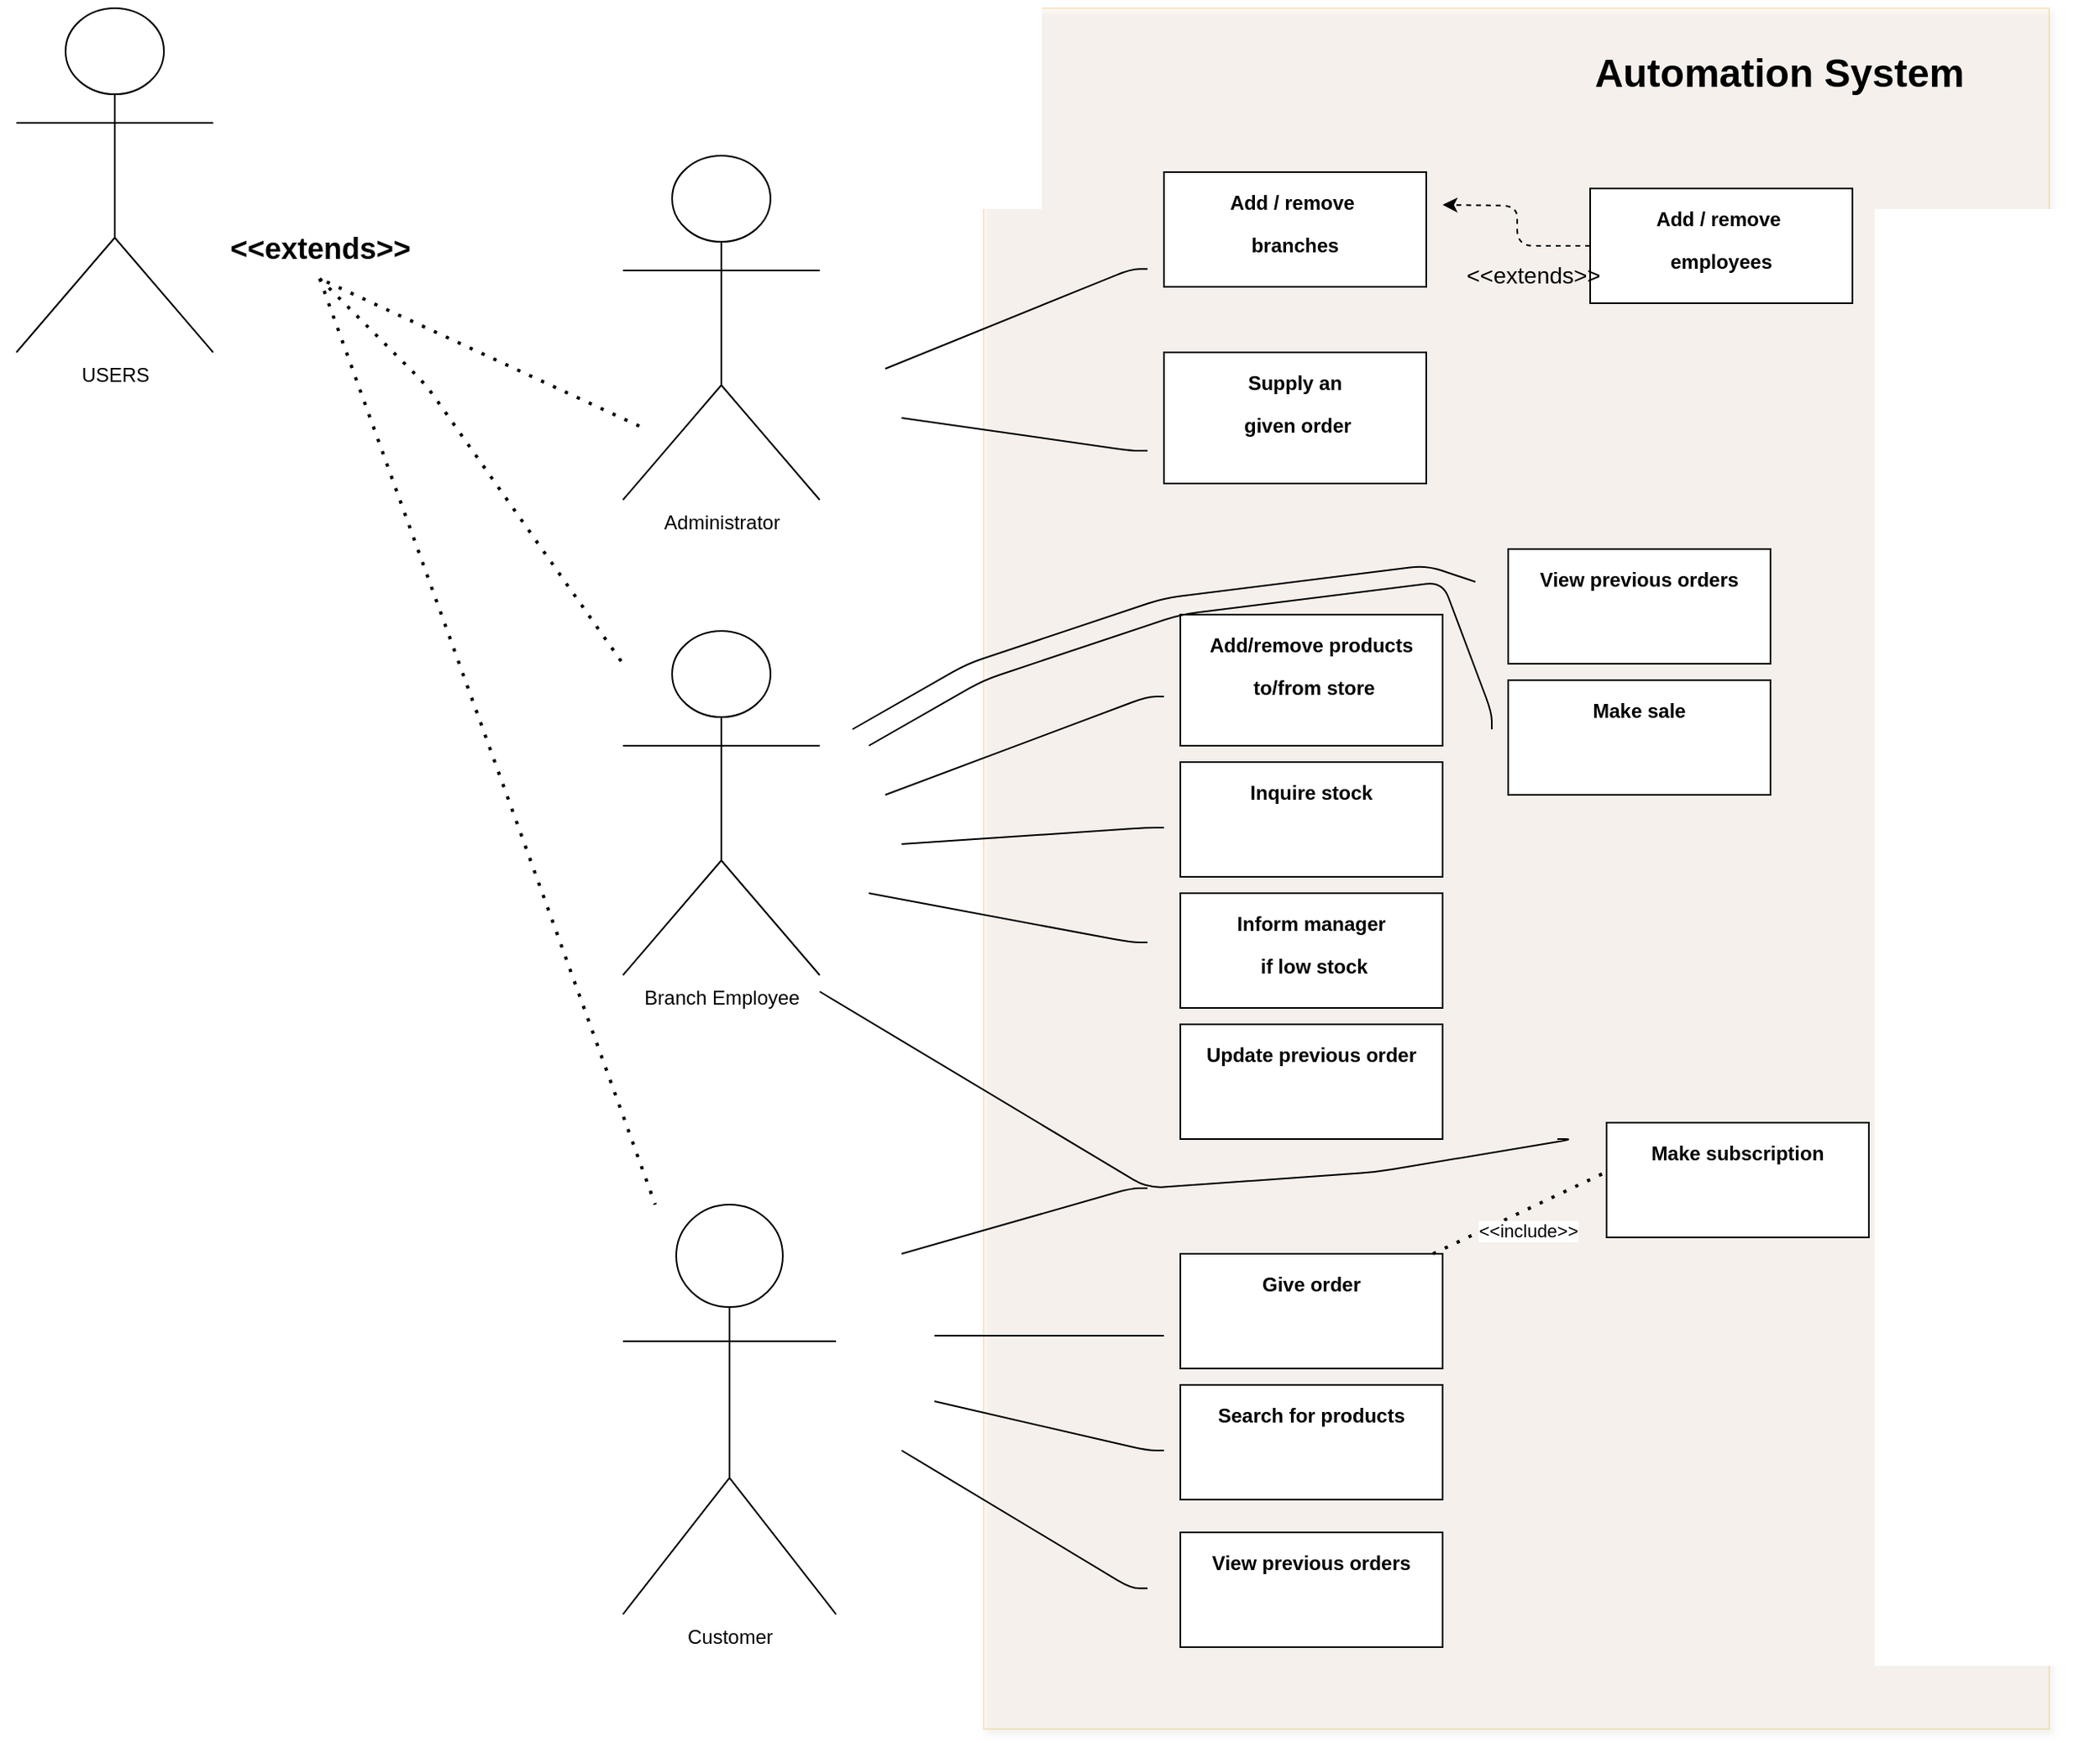 <mxfile version="14.4.4" type="github">
  <diagram name="Page-1" id="929967ad-93f9-6ef4-fab6-5d389245f69c">
    <mxGraphModel dx="3135.5" dy="764" grid="1" gridSize="10" guides="1" tooltips="1" connect="1" arrows="1" fold="1" page="1" pageScale="1.5" pageWidth="1169" pageHeight="826" background="none" math="0" shadow="0">
      <root>
        <mxCell id="0" style=";html=1;" />
        <mxCell id="1" style=";html=1;" parent="0" />
        <mxCell id="-08WzBZ378TP7Y1w8z8J-14" value="&lt;p style=&quot;line-height: 150% ; font-size: 15px&quot;&gt;&lt;br&gt;&lt;/p&gt;" style="rounded=0;whiteSpace=wrap;html=1;shadow=1;opacity=20;fillColor=#ffe6cc;strokeColor=#d79b00;" parent="1" vertex="1">
          <mxGeometry x="330" y="180" width="650" height="1050" as="geometry" />
        </mxCell>
        <mxCell id="1672d66443f91eb5-4" value="&lt;p&gt;Supply an&lt;/p&gt;&lt;p&gt;&amp;nbsp;given order&lt;/p&gt;" style="shape=rect;html=1;overflow=fill;whiteSpace=wrap;align=center;fontStyle=1" parent="1" vertex="1">
          <mxGeometry x="440" y="390" width="160" height="80" as="geometry" />
        </mxCell>
        <mxCell id="1672d66443f91eb5-5" value="&lt;p&gt;Update previous order&lt;/p&gt;" style="shape=rect;html=1;overflow=fill;whiteSpace=wrap;align=center;fontStyle=1" parent="1" vertex="1">
          <mxGeometry x="450" y="800" width="160" height="70" as="geometry" />
        </mxCell>
        <mxCell id="1672d66443f91eb5-6" value="&lt;p&gt;Give order&lt;/p&gt;" style="shape=rect;html=1;overflow=fill;whiteSpace=wrap;align=center;fontStyle=1" parent="1" vertex="1">
          <mxGeometry x="450" y="940" width="160" height="70" as="geometry" />
        </mxCell>
        <mxCell id="1672d66443f91eb5-7" value="&lt;p&gt;Add / remove&amp;nbsp;&lt;/p&gt;&lt;p&gt;branches&lt;/p&gt;" style="shape=rect;html=1;overflow=fill;whiteSpace=wrap;align=center;fontStyle=1" parent="1" vertex="1">
          <mxGeometry x="440" y="280" width="160" height="70" as="geometry" />
        </mxCell>
        <mxCell id="-08WzBZ378TP7Y1w8z8J-17" value="" style="edgeStyle=orthogonalEdgeStyle;rounded=1;orthogonalLoop=1;jettySize=auto;html=1;dashed=1;" parent="1" source="1672d66443f91eb5-8" edge="1">
          <mxGeometry relative="1" as="geometry">
            <mxPoint x="610" y="300" as="targetPoint" />
          </mxGeometry>
        </mxCell>
        <mxCell id="1672d66443f91eb5-8" value="&lt;p&gt;Add / remove&amp;nbsp;&lt;/p&gt;&lt;p&gt;employees&lt;/p&gt;" style="shape=rect;html=1;overflow=fill;whiteSpace=wrap;align=center;fontStyle=1" parent="1" vertex="1">
          <mxGeometry x="700" y="290" width="160" height="70" as="geometry" />
        </mxCell>
        <mxCell id="1672d66443f91eb5-9" value="&lt;p&gt;Inquire stock&lt;/p&gt;" style="shape=rect;html=1;overflow=fill;whiteSpace=wrap;align=center;fontStyle=1" parent="1" vertex="1">
          <mxGeometry x="450" y="640" width="160" height="70" as="geometry" />
        </mxCell>
        <mxCell id="1672d66443f91eb5-23" value="Automation System" style="text;strokeColor=none;fillColor=none;html=1;fontSize=24;fontStyle=1;verticalAlign=middle;align=center;" parent="1" vertex="1">
          <mxGeometry x="620" y="200" width="390" height="40" as="geometry" />
        </mxCell>
        <mxCell id="-08WzBZ378TP7Y1w8z8J-1" value="Administrator" style="shape=umlActor;verticalLabelPosition=bottom;verticalAlign=top;html=1;outlineConnect=0;" parent="1" vertex="1">
          <mxGeometry x="110" y="270" width="120" height="210" as="geometry" />
        </mxCell>
        <mxCell id="-08WzBZ378TP7Y1w8z8J-4" value="Branch Employee" style="shape=umlActor;verticalLabelPosition=bottom;verticalAlign=top;html=1;outlineConnect=0;" parent="1" vertex="1">
          <mxGeometry x="110" y="560" width="120" height="210" as="geometry" />
        </mxCell>
        <mxCell id="-08WzBZ378TP7Y1w8z8J-5" value="Customer" style="shape=umlActor;verticalLabelPosition=bottom;verticalAlign=top;html=1;outlineConnect=0;" parent="1" vertex="1">
          <mxGeometry x="110" y="910" width="130" height="250" as="geometry" />
        </mxCell>
        <mxCell id="-08WzBZ378TP7Y1w8z8J-12" value="&lt;p&gt;Add/remove products&lt;/p&gt;&lt;p&gt;&amp;nbsp;to/from store&lt;/p&gt;" style="shape=rect;html=1;overflow=fill;whiteSpace=wrap;align=center;fontStyle=1" parent="1" vertex="1">
          <mxGeometry x="450" y="550" width="160" height="80" as="geometry" />
        </mxCell>
        <mxCell id="-08WzBZ378TP7Y1w8z8J-13" value="&lt;p&gt;Inform manager&lt;/p&gt;&lt;p&gt;&amp;nbsp;if low stock&lt;/p&gt;" style="shape=rect;html=1;overflow=fill;whiteSpace=wrap;align=center;fontStyle=1" parent="1" vertex="1">
          <mxGeometry x="450" y="720" width="160" height="70" as="geometry" />
        </mxCell>
        <mxCell id="-08WzBZ378TP7Y1w8z8J-15" value="&lt;p&gt;Search for products&lt;/p&gt;" style="shape=rect;html=1;overflow=fill;whiteSpace=wrap;align=center;fontStyle=1" parent="1" vertex="1">
          <mxGeometry x="450" y="1020" width="160" height="70" as="geometry" />
        </mxCell>
        <mxCell id="-08WzBZ378TP7Y1w8z8J-16" value="&lt;p&gt;View previous orders&lt;/p&gt;" style="shape=rect;html=1;overflow=fill;whiteSpace=wrap;align=center;fontStyle=1" parent="1" vertex="1">
          <mxGeometry x="450" y="1110" width="160" height="70" as="geometry" />
        </mxCell>
        <mxCell id="-08WzBZ378TP7Y1w8z8J-20" value="" style="endArrow=none;html=1;" parent="1" edge="1">
          <mxGeometry width="50" height="50" relative="1" as="geometry">
            <mxPoint x="280" y="430" as="sourcePoint" />
            <mxPoint x="430" y="450" as="targetPoint" />
            <Array as="points">
              <mxPoint x="420" y="450" />
            </Array>
          </mxGeometry>
        </mxCell>
        <mxCell id="-08WzBZ378TP7Y1w8z8J-21" value="&lt;font style=&quot;font-size: 14px ; font-weight: normal&quot;&gt;&amp;lt;&amp;lt;extends&amp;gt;&amp;gt;&lt;/font&gt;" style="text;strokeColor=none;fillColor=none;html=1;fontSize=24;fontStyle=1;verticalAlign=middle;align=center;" parent="1" vertex="1">
          <mxGeometry x="470" y="320" width="390" height="40" as="geometry" />
        </mxCell>
        <mxCell id="-08WzBZ378TP7Y1w8z8J-22" value="" style="endArrow=none;html=1;" parent="1" edge="1">
          <mxGeometry width="50" height="50" relative="1" as="geometry">
            <mxPoint x="270" y="400" as="sourcePoint" />
            <mxPoint x="430" y="339.17" as="targetPoint" />
            <Array as="points">
              <mxPoint x="420" y="339.17" />
            </Array>
          </mxGeometry>
        </mxCell>
        <mxCell id="-08WzBZ378TP7Y1w8z8J-23" value="" style="endArrow=none;html=1;" parent="1" edge="1">
          <mxGeometry width="50" height="50" relative="1" as="geometry">
            <mxPoint x="270" y="660" as="sourcePoint" />
            <mxPoint x="440" y="600" as="targetPoint" />
            <Array as="points">
              <mxPoint x="430" y="600" />
            </Array>
          </mxGeometry>
        </mxCell>
        <mxCell id="-08WzBZ378TP7Y1w8z8J-24" value="" style="endArrow=none;html=1;" parent="1" edge="1">
          <mxGeometry width="50" height="50" relative="1" as="geometry">
            <mxPoint x="260" y="720" as="sourcePoint" />
            <mxPoint x="430" y="750" as="targetPoint" />
            <Array as="points">
              <mxPoint x="420" y="750" />
            </Array>
          </mxGeometry>
        </mxCell>
        <mxCell id="-08WzBZ378TP7Y1w8z8J-25" value="" style="endArrow=none;html=1;" parent="1" edge="1">
          <mxGeometry width="50" height="50" relative="1" as="geometry">
            <mxPoint x="280" y="690" as="sourcePoint" />
            <mxPoint x="440" y="680" as="targetPoint" />
            <Array as="points">
              <mxPoint x="430" y="680" />
            </Array>
          </mxGeometry>
        </mxCell>
        <mxCell id="-08WzBZ378TP7Y1w8z8J-26" value="" style="endArrow=none;html=1;" parent="1" edge="1">
          <mxGeometry width="50" height="50" relative="1" as="geometry">
            <mxPoint x="280" y="940" as="sourcePoint" />
            <mxPoint x="430" y="900" as="targetPoint" />
            <Array as="points">
              <mxPoint x="420" y="900" />
            </Array>
          </mxGeometry>
        </mxCell>
        <mxCell id="-08WzBZ378TP7Y1w8z8J-27" value="" style="endArrow=none;html=1;" parent="1" edge="1">
          <mxGeometry width="50" height="50" relative="1" as="geometry">
            <mxPoint x="300" y="990" as="sourcePoint" />
            <mxPoint x="440" y="990" as="targetPoint" />
            <Array as="points">
              <mxPoint x="430" y="990" />
            </Array>
          </mxGeometry>
        </mxCell>
        <mxCell id="-08WzBZ378TP7Y1w8z8J-28" value="" style="endArrow=none;html=1;" parent="1" edge="1">
          <mxGeometry width="50" height="50" relative="1" as="geometry">
            <mxPoint x="300" y="1030" as="sourcePoint" />
            <mxPoint x="440" y="1060" as="targetPoint" />
            <Array as="points">
              <mxPoint x="430" y="1060" />
            </Array>
          </mxGeometry>
        </mxCell>
        <mxCell id="-08WzBZ378TP7Y1w8z8J-29" value="" style="endArrow=none;html=1;" parent="1" edge="1">
          <mxGeometry width="50" height="50" relative="1" as="geometry">
            <mxPoint x="280" y="1060" as="sourcePoint" />
            <mxPoint x="430" y="1144.17" as="targetPoint" />
            <Array as="points">
              <mxPoint x="420" y="1144.17" />
            </Array>
          </mxGeometry>
        </mxCell>
        <mxCell id="-08WzBZ378TP7Y1w8z8J-30" value="&lt;p&gt;View previous orders&lt;/p&gt;" style="shape=rect;html=1;overflow=fill;whiteSpace=wrap;align=center;fontStyle=1" parent="1" vertex="1">
          <mxGeometry x="650" y="510" width="160" height="70" as="geometry" />
        </mxCell>
        <mxCell id="-08WzBZ378TP7Y1w8z8J-31" value="&lt;p&gt;Make sale&lt;/p&gt;" style="shape=rect;html=1;overflow=fill;whiteSpace=wrap;align=center;fontStyle=1" parent="1" vertex="1">
          <mxGeometry x="650" y="590" width="160" height="70" as="geometry" />
        </mxCell>
        <mxCell id="-08WzBZ378TP7Y1w8z8J-32" value="" style="endArrow=none;html=1;" parent="1" edge="1">
          <mxGeometry width="50" height="50" relative="1" as="geometry">
            <mxPoint x="250" y="620" as="sourcePoint" />
            <mxPoint x="630" y="530" as="targetPoint" />
            <Array as="points">
              <mxPoint x="320" y="580" />
              <mxPoint x="440" y="540" />
              <mxPoint x="600" y="520" />
              <mxPoint x="630" y="530" />
            </Array>
          </mxGeometry>
        </mxCell>
        <mxCell id="-08WzBZ378TP7Y1w8z8J-33" value="" style="endArrow=none;html=1;" parent="1" edge="1">
          <mxGeometry width="50" height="50" relative="1" as="geometry">
            <mxPoint x="260" y="630" as="sourcePoint" />
            <mxPoint x="640" y="620" as="targetPoint" />
            <Array as="points">
              <mxPoint x="330" y="590" />
              <mxPoint x="450" y="550" />
              <mxPoint x="610" y="530" />
              <mxPoint x="640" y="610" />
            </Array>
          </mxGeometry>
        </mxCell>
        <mxCell id="-08WzBZ378TP7Y1w8z8J-37" value="&lt;font style=&quot;font-size: 18px&quot;&gt;&amp;lt;&amp;lt;extends&amp;gt;&amp;gt;&lt;/font&gt;" style="text;strokeColor=none;fillColor=none;html=1;fontSize=24;fontStyle=1;verticalAlign=middle;align=center;" parent="1" vertex="1">
          <mxGeometry x="-270" y="305" width="390" height="40" as="geometry" />
        </mxCell>
        <mxCell id="HOQzn186Ts-v7qL0TBEm-1" value="" style="endArrow=none;dashed=1;html=1;dashPattern=1 3;strokeWidth=2;exitX=0.5;exitY=1;exitDx=0;exitDy=0;" edge="1" parent="1" source="-08WzBZ378TP7Y1w8z8J-37" target="-08WzBZ378TP7Y1w8z8J-5">
          <mxGeometry width="50" height="50" relative="1" as="geometry">
            <mxPoint x="-40" y="410" as="sourcePoint" />
            <mxPoint x="80" y="970" as="targetPoint" />
            <Array as="points" />
          </mxGeometry>
        </mxCell>
        <mxCell id="HOQzn186Ts-v7qL0TBEm-2" value="" style="endArrow=none;dashed=1;html=1;dashPattern=1 3;strokeWidth=2;exitX=0.5;exitY=1;exitDx=0;exitDy=0;" edge="1" parent="1" source="-08WzBZ378TP7Y1w8z8J-37" target="-08WzBZ378TP7Y1w8z8J-4">
          <mxGeometry width="50" height="50" relative="1" as="geometry">
            <mxPoint x="110" y="150" as="sourcePoint" />
            <mxPoint x="90" y="990" as="targetPoint" />
            <Array as="points">
              <mxPoint x="-10" y="410" />
            </Array>
          </mxGeometry>
        </mxCell>
        <mxCell id="HOQzn186Ts-v7qL0TBEm-3" value="" style="endArrow=none;dashed=1;html=1;dashPattern=1 3;strokeWidth=2;entryX=0.5;entryY=1;entryDx=0;entryDy=0;" edge="1" parent="1" target="-08WzBZ378TP7Y1w8z8J-37">
          <mxGeometry width="50" height="50" relative="1" as="geometry">
            <mxPoint x="120" y="435" as="sourcePoint" />
            <mxPoint x="20" y="315" as="targetPoint" />
            <Array as="points" />
          </mxGeometry>
        </mxCell>
        <mxCell id="HOQzn186Ts-v7qL0TBEm-6" value="USERS" style="shape=umlActor;verticalLabelPosition=bottom;verticalAlign=top;html=1;outlineConnect=0;" vertex="1" parent="1">
          <mxGeometry x="-260" y="180" width="120" height="210" as="geometry" />
        </mxCell>
        <mxCell id="HOQzn186Ts-v7qL0TBEm-7" value="" style="endArrow=none;dashed=1;html=1;dashPattern=1 3;strokeWidth=2;" edge="1" parent="1" source="1672d66443f91eb5-6">
          <mxGeometry width="50" height="50" relative="1" as="geometry">
            <mxPoint x="610" y="890" as="sourcePoint" />
            <mxPoint x="710" y="890" as="targetPoint" />
            <Array as="points" />
          </mxGeometry>
        </mxCell>
        <mxCell id="HOQzn186Ts-v7qL0TBEm-8" value="&amp;lt;&amp;lt;include&amp;gt;&amp;gt;" style="edgeLabel;html=1;align=center;verticalAlign=middle;resizable=0;points=[];" vertex="1" connectable="0" parent="HOQzn186Ts-v7qL0TBEm-7">
          <mxGeometry x="-0.405" y="-1" relative="1" as="geometry">
            <mxPoint x="25.67" as="offset" />
          </mxGeometry>
        </mxCell>
        <mxCell id="HOQzn186Ts-v7qL0TBEm-9" value="&lt;p&gt;Make subscription&lt;/p&gt;" style="shape=rect;html=1;overflow=fill;whiteSpace=wrap;align=center;fontStyle=1" vertex="1" parent="1">
          <mxGeometry x="710" y="860" width="160" height="70" as="geometry" />
        </mxCell>
        <mxCell id="HOQzn186Ts-v7qL0TBEm-10" value="" style="endArrow=none;html=1;" edge="1" parent="1">
          <mxGeometry width="50" height="50" relative="1" as="geometry">
            <mxPoint x="230" y="780" as="sourcePoint" />
            <mxPoint x="680" y="870" as="targetPoint" />
            <Array as="points">
              <mxPoint x="430" y="900" />
              <mxPoint x="570" y="890" />
              <mxPoint x="690" y="870" />
            </Array>
          </mxGeometry>
        </mxCell>
      </root>
    </mxGraphModel>
  </diagram>
</mxfile>
